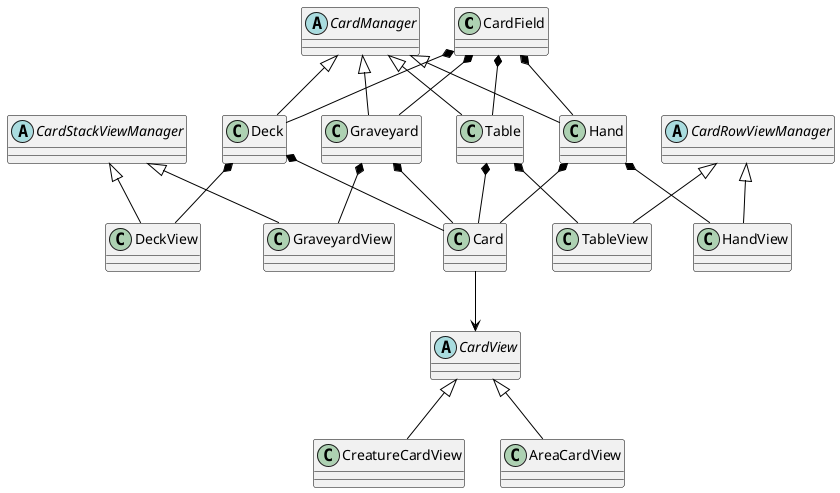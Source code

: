 @startuml

skinparam class {
	ArrowColor black
	BorderColor black
}

skinparam stereotypeCBackgroundColor YellowGreen
skinparam shadowing false


class CardField
CardField *-- Hand
CardField *-- Table
CardField *-- Deck
CardField *-- Graveyard

abstract CardView

abstract CardManager

abstract CardRowViewManager

abstract CardStackViewManager


class Card
Card --> CardView

class CreatureCardView
CardView <|-- CreatureCardView


class AreaCardView
CardView <|-- AreaCardView


class Hand
Hand -up-|> CardManager
Hand *-- Card
Hand *-- HandView
CardRowViewManager <|-- HandView


class Table
Table -up-|> CardManager
Table *-- Card
Table *-- TableView
CardRowViewManager <|-- TableView

class Graveyard
Graveyard -up-|> CardManager
Graveyard *-- Card
Graveyard *-- GraveyardView
CardStackViewManager <|-- GraveyardView


class Deck
Deck -up-|> CardManager
Deck *-- Card
Deck *-- DeckView
CardStackViewManager <|-- DeckView


@enduml

